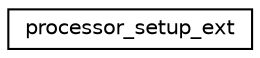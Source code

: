 digraph "Graphical Class Hierarchy"
{
  edge [fontname="Helvetica",fontsize="10",labelfontname="Helvetica",labelfontsize="10"];
  node [fontname="Helvetica",fontsize="10",shape=record];
  rankdir="LR";
  Node0 [label="processor_setup_ext",height=0.2,width=0.4,color="black", fillcolor="white", style="filled",URL="$structprocessor__setup__ext.html"];
}
